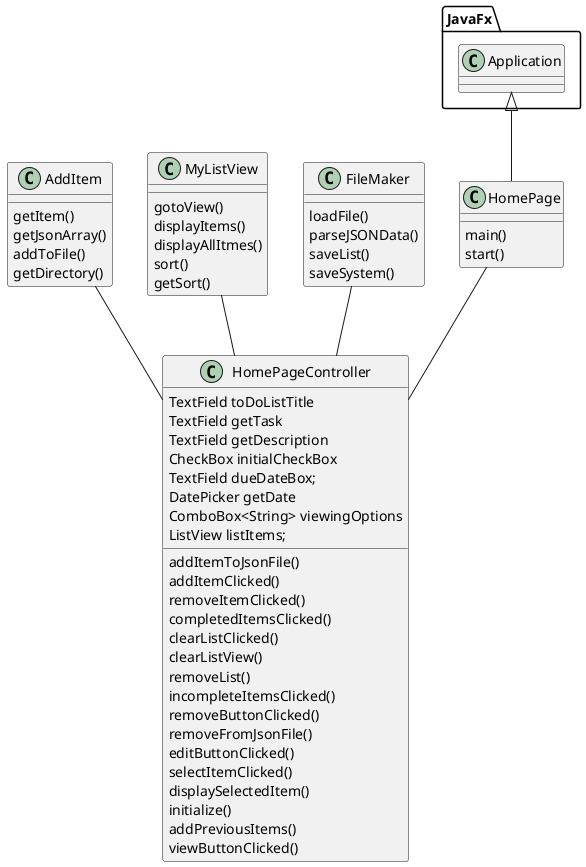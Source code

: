 @startuml
'https://plantuml.com/class-diagram

Class HomePage{
main()
start()
}



Class HomePageController{

TextField toDoListTitle
TextField getTask
TextField getDescription
CheckBox initialCheckBox
TextField dueDateBox;
DatePicker getDate
ComboBox<String> viewingOptions
 ListView listItems;

addItemToJsonFile()
addItemClicked()
removeItemClicked()
completedItemsClicked()
clearListClicked()
clearListView()
removeList()
incompleteItemsClicked()
removeButtonClicked()
 removeFromJsonFile()
editButtonClicked()
selectItemClicked()
displaySelectedItem()
initialize()
addPreviousItems()
viewButtonClicked()
}

Class AddItem{
 getItem()
 getJsonArray()
 addToFile()
 getDirectory()
}

Class MyListView{
gotoView()
displayItems()
displayAllItmes()
sort()
getSort()
}

Class FileMaker{
loadFile()
parseJSONData()
saveList()
saveSystem()
}
JavaFx.Application <|-- HomePage


HomePage--HomePageController
AddItem--HomePageController
MyListView--HomePageController
FileMaker--HomePageController
@enduml